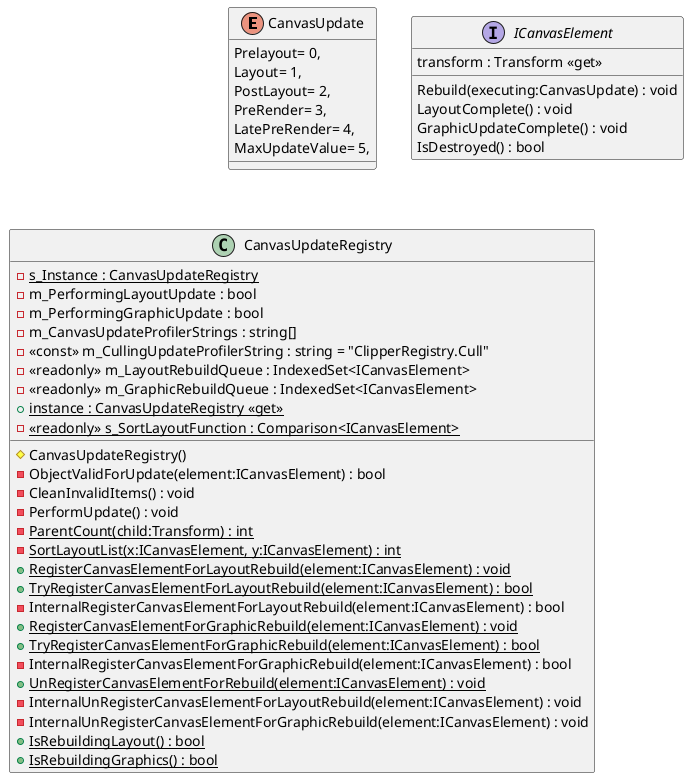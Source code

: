 @startuml
enum CanvasUpdate {
    Prelayout= 0,
    Layout= 1,
    PostLayout= 2,
    PreRender= 3,
    LatePreRender= 4,
    MaxUpdateValue= 5,
}
interface ICanvasElement {
    Rebuild(executing:CanvasUpdate) : void
    transform : Transform <<get>>
    LayoutComplete() : void
    GraphicUpdateComplete() : void
    IsDestroyed() : bool
}
class CanvasUpdateRegistry {
    - {static} s_Instance : CanvasUpdateRegistry
    - m_PerformingLayoutUpdate : bool
    - m_PerformingGraphicUpdate : bool
    - m_CanvasUpdateProfilerStrings : string[]
    - <<const>> m_CullingUpdateProfilerString : string = "ClipperRegistry.Cull"
    - <<readonly>> m_LayoutRebuildQueue : IndexedSet<ICanvasElement>
    - <<readonly>> m_GraphicRebuildQueue : IndexedSet<ICanvasElement>
    # CanvasUpdateRegistry()
    + {static} instance : CanvasUpdateRegistry <<get>>
    - ObjectValidForUpdate(element:ICanvasElement) : bool
    - CleanInvalidItems() : void
    - {static} <<readonly>> s_SortLayoutFunction : Comparison<ICanvasElement>
    - PerformUpdate() : void
    - {static} ParentCount(child:Transform) : int
    - {static} SortLayoutList(x:ICanvasElement, y:ICanvasElement) : int
    + {static} RegisterCanvasElementForLayoutRebuild(element:ICanvasElement) : void
    + {static} TryRegisterCanvasElementForLayoutRebuild(element:ICanvasElement) : bool
    - InternalRegisterCanvasElementForLayoutRebuild(element:ICanvasElement) : bool
    + {static} RegisterCanvasElementForGraphicRebuild(element:ICanvasElement) : void
    + {static} TryRegisterCanvasElementForGraphicRebuild(element:ICanvasElement) : bool
    - InternalRegisterCanvasElementForGraphicRebuild(element:ICanvasElement) : bool
    + {static} UnRegisterCanvasElementForRebuild(element:ICanvasElement) : void
    - InternalUnRegisterCanvasElementForLayoutRebuild(element:ICanvasElement) : void
    - InternalUnRegisterCanvasElementForGraphicRebuild(element:ICanvasElement) : void
    + {static} IsRebuildingLayout() : bool
    + {static} IsRebuildingGraphics() : bool
}
@enduml
